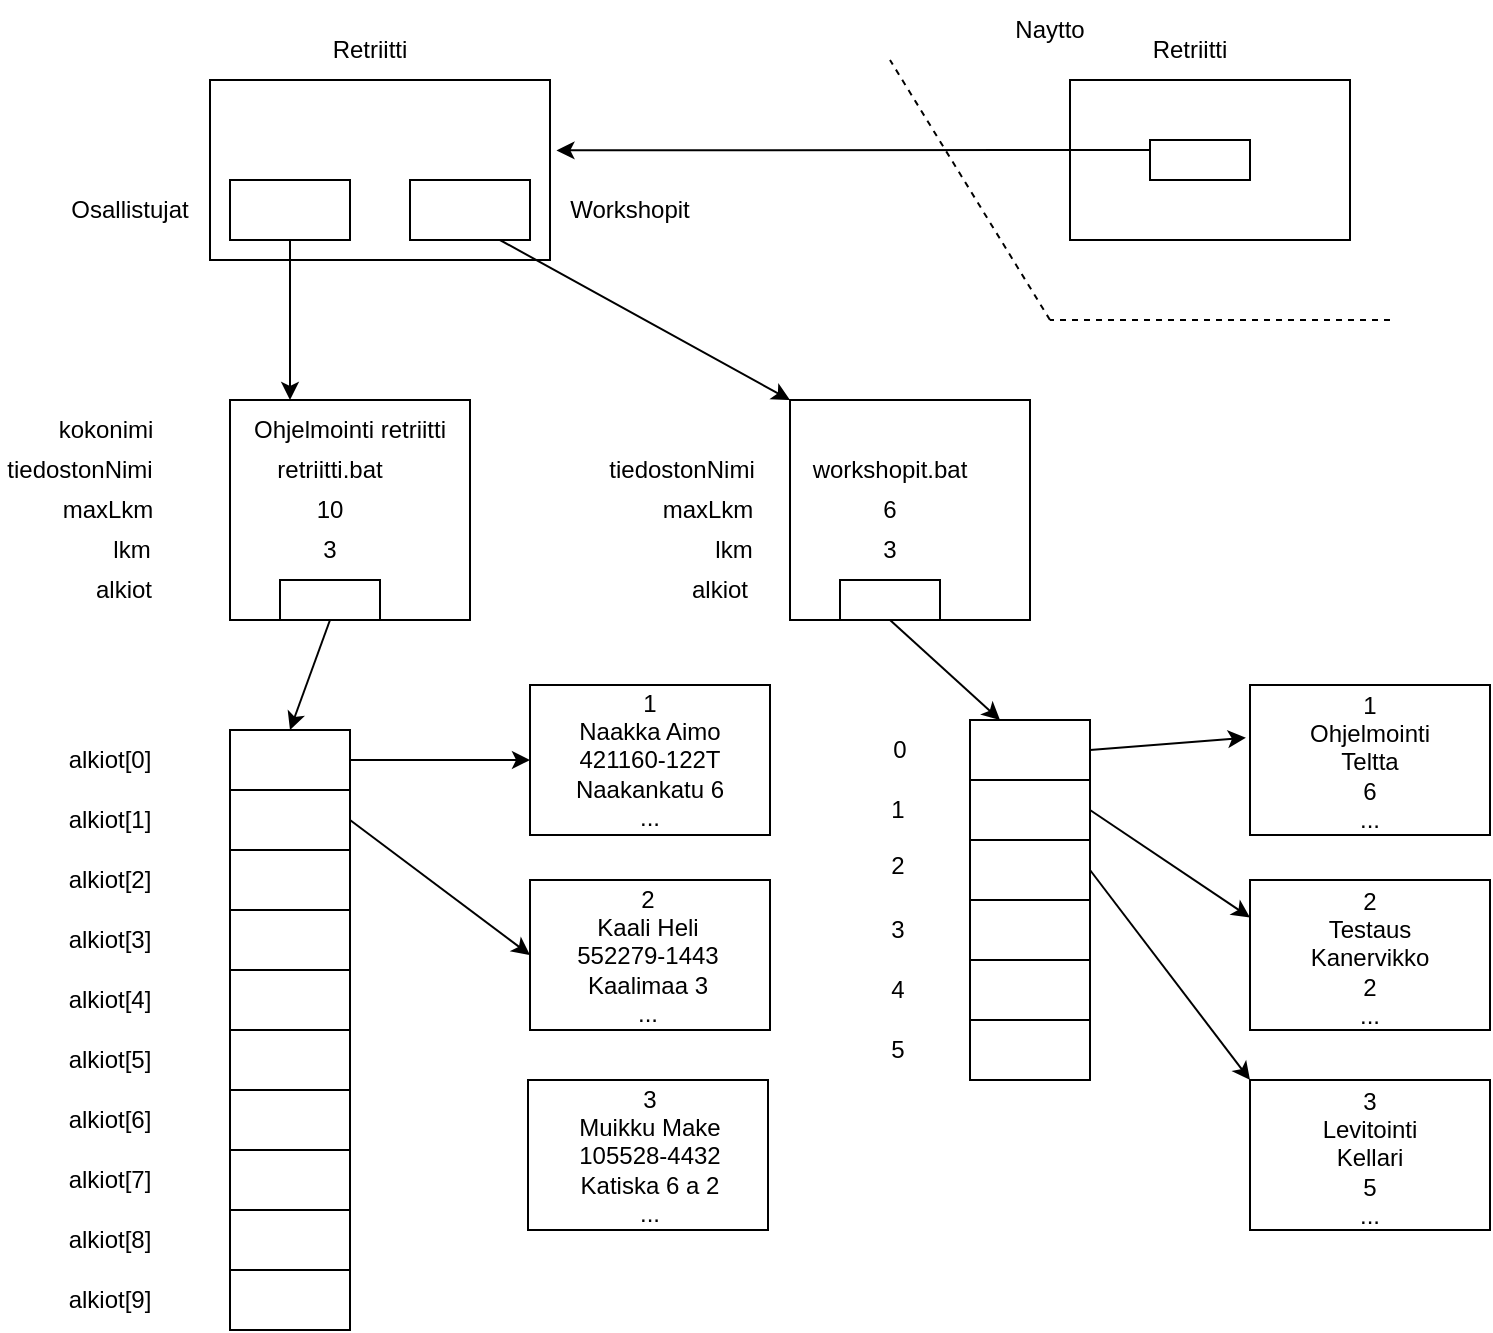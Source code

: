 <mxfile version="16.5.1" type="device"><diagram id="Mmqz316m3fJ7FH426WuO" name="Sivu-1"><mxGraphModel dx="1278" dy="649" grid="1" gridSize="10" guides="1" tooltips="1" connect="1" arrows="1" fold="1" page="1" pageScale="1" pageWidth="827" pageHeight="1169" math="0" shadow="0"><root><mxCell id="0"/><mxCell id="1" parent="0"/><mxCell id="rIq9WY1Twpq0BEaUXPf9-10" value="" style="rounded=0;whiteSpace=wrap;html=1;" vertex="1" parent="1"><mxGeometry x="160" y="240" width="120" height="110" as="geometry"/></mxCell><mxCell id="rIq9WY1Twpq0BEaUXPf9-1" value="" style="rounded=0;whiteSpace=wrap;html=1;" vertex="1" parent="1"><mxGeometry x="150" y="80" width="170" height="90" as="geometry"/></mxCell><mxCell id="rIq9WY1Twpq0BEaUXPf9-2" value="Retriitti" style="text;html=1;strokeColor=none;fillColor=none;align=center;verticalAlign=middle;whiteSpace=wrap;rounded=0;" vertex="1" parent="1"><mxGeometry x="200" y="50" width="60" height="30" as="geometry"/></mxCell><mxCell id="rIq9WY1Twpq0BEaUXPf9-3" value="" style="rounded=0;whiteSpace=wrap;html=1;" vertex="1" parent="1"><mxGeometry x="160" y="130" width="60" height="30" as="geometry"/></mxCell><mxCell id="rIq9WY1Twpq0BEaUXPf9-4" value="" style="rounded=0;whiteSpace=wrap;html=1;" vertex="1" parent="1"><mxGeometry x="250" y="130" width="60" height="30" as="geometry"/></mxCell><mxCell id="rIq9WY1Twpq0BEaUXPf9-5" value="Osallistujat" style="text;html=1;strokeColor=none;fillColor=none;align=center;verticalAlign=middle;whiteSpace=wrap;rounded=0;" vertex="1" parent="1"><mxGeometry x="80" y="130" width="60" height="30" as="geometry"/></mxCell><mxCell id="rIq9WY1Twpq0BEaUXPf9-6" value="Workshopit" style="text;html=1;strokeColor=none;fillColor=none;align=center;verticalAlign=middle;whiteSpace=wrap;rounded=0;" vertex="1" parent="1"><mxGeometry x="330" y="130" width="60" height="30" as="geometry"/></mxCell><mxCell id="rIq9WY1Twpq0BEaUXPf9-9" value="Ohjelmointi retriitti" style="text;html=1;strokeColor=none;fillColor=none;align=center;verticalAlign=middle;whiteSpace=wrap;rounded=0;" vertex="1" parent="1"><mxGeometry x="160" y="240" width="120" height="30" as="geometry"/></mxCell><mxCell id="rIq9WY1Twpq0BEaUXPf9-12" value="retriitti.bat" style="text;html=1;strokeColor=none;fillColor=none;align=center;verticalAlign=middle;whiteSpace=wrap;rounded=0;" vertex="1" parent="1"><mxGeometry x="180" y="260" width="60" height="30" as="geometry"/></mxCell><mxCell id="rIq9WY1Twpq0BEaUXPf9-14" value="10" style="text;html=1;strokeColor=none;fillColor=none;align=center;verticalAlign=middle;whiteSpace=wrap;rounded=0;" vertex="1" parent="1"><mxGeometry x="180" y="280" width="60" height="30" as="geometry"/></mxCell><mxCell id="rIq9WY1Twpq0BEaUXPf9-16" value="3" style="text;html=1;strokeColor=none;fillColor=none;align=center;verticalAlign=middle;whiteSpace=wrap;rounded=0;" vertex="1" parent="1"><mxGeometry x="180" y="300" width="60" height="30" as="geometry"/></mxCell><mxCell id="rIq9WY1Twpq0BEaUXPf9-19" value="" style="rounded=0;whiteSpace=wrap;html=1;" vertex="1" parent="1"><mxGeometry x="185" y="330" width="50" height="20" as="geometry"/></mxCell><mxCell id="rIq9WY1Twpq0BEaUXPf9-20" value="" style="endArrow=classic;html=1;rounded=0;entryX=0.25;entryY=0;entryDx=0;entryDy=0;" edge="1" parent="1" source="rIq9WY1Twpq0BEaUXPf9-3" target="rIq9WY1Twpq0BEaUXPf9-9"><mxGeometry width="50" height="50" relative="1" as="geometry"><mxPoint x="270" y="330" as="sourcePoint"/><mxPoint x="320" y="280" as="targetPoint"/></mxGeometry></mxCell><mxCell id="rIq9WY1Twpq0BEaUXPf9-21" value="" style="rounded=0;whiteSpace=wrap;html=1;" vertex="1" parent="1"><mxGeometry x="160" y="405" width="60" height="30" as="geometry"/></mxCell><mxCell id="rIq9WY1Twpq0BEaUXPf9-22" value="" style="rounded=0;whiteSpace=wrap;html=1;" vertex="1" parent="1"><mxGeometry x="160" y="435" width="60" height="30" as="geometry"/></mxCell><mxCell id="rIq9WY1Twpq0BEaUXPf9-23" value="" style="rounded=0;whiteSpace=wrap;html=1;" vertex="1" parent="1"><mxGeometry x="160" y="615" width="60" height="30" as="geometry"/></mxCell><mxCell id="rIq9WY1Twpq0BEaUXPf9-24" value="" style="rounded=0;whiteSpace=wrap;html=1;" vertex="1" parent="1"><mxGeometry x="160" y="465" width="60" height="30" as="geometry"/></mxCell><mxCell id="rIq9WY1Twpq0BEaUXPf9-25" value="" style="rounded=0;whiteSpace=wrap;html=1;" vertex="1" parent="1"><mxGeometry x="160" y="585" width="60" height="30" as="geometry"/></mxCell><mxCell id="rIq9WY1Twpq0BEaUXPf9-26" value="" style="rounded=0;whiteSpace=wrap;html=1;" vertex="1" parent="1"><mxGeometry x="160" y="495" width="60" height="30" as="geometry"/></mxCell><mxCell id="rIq9WY1Twpq0BEaUXPf9-27" value="" style="rounded=0;whiteSpace=wrap;html=1;" vertex="1" parent="1"><mxGeometry x="160" y="525" width="60" height="30" as="geometry"/></mxCell><mxCell id="rIq9WY1Twpq0BEaUXPf9-28" value="" style="rounded=0;whiteSpace=wrap;html=1;" vertex="1" parent="1"><mxGeometry x="160" y="555" width="60" height="30" as="geometry"/></mxCell><mxCell id="rIq9WY1Twpq0BEaUXPf9-30" value="" style="rounded=0;whiteSpace=wrap;html=1;" vertex="1" parent="1"><mxGeometry x="160" y="645" width="60" height="30" as="geometry"/></mxCell><mxCell id="rIq9WY1Twpq0BEaUXPf9-31" value="" style="rounded=0;whiteSpace=wrap;html=1;" vertex="1" parent="1"><mxGeometry x="160" y="675" width="60" height="30" as="geometry"/></mxCell><mxCell id="rIq9WY1Twpq0BEaUXPf9-32" value="alkiot[0]" style="text;html=1;strokeColor=none;fillColor=none;align=center;verticalAlign=middle;whiteSpace=wrap;rounded=0;" vertex="1" parent="1"><mxGeometry x="70" y="405" width="60" height="30" as="geometry"/></mxCell><mxCell id="rIq9WY1Twpq0BEaUXPf9-33" value="alkiot[1]" style="text;html=1;strokeColor=none;fillColor=none;align=center;verticalAlign=middle;whiteSpace=wrap;rounded=0;" vertex="1" parent="1"><mxGeometry x="70" y="435" width="60" height="30" as="geometry"/></mxCell><mxCell id="rIq9WY1Twpq0BEaUXPf9-34" value="alkiot[2]" style="text;html=1;strokeColor=none;fillColor=none;align=center;verticalAlign=middle;whiteSpace=wrap;rounded=0;" vertex="1" parent="1"><mxGeometry x="70" y="465" width="60" height="30" as="geometry"/></mxCell><mxCell id="rIq9WY1Twpq0BEaUXPf9-35" value="alkiot[3]" style="text;html=1;strokeColor=none;fillColor=none;align=center;verticalAlign=middle;whiteSpace=wrap;rounded=0;" vertex="1" parent="1"><mxGeometry x="70" y="495" width="60" height="30" as="geometry"/></mxCell><mxCell id="rIq9WY1Twpq0BEaUXPf9-36" value="alkiot[4]" style="text;html=1;strokeColor=none;fillColor=none;align=center;verticalAlign=middle;whiteSpace=wrap;rounded=0;" vertex="1" parent="1"><mxGeometry x="70" y="525" width="60" height="30" as="geometry"/></mxCell><mxCell id="rIq9WY1Twpq0BEaUXPf9-37" value="alkiot[5]" style="text;html=1;strokeColor=none;fillColor=none;align=center;verticalAlign=middle;whiteSpace=wrap;rounded=0;" vertex="1" parent="1"><mxGeometry x="70" y="555" width="60" height="30" as="geometry"/></mxCell><mxCell id="rIq9WY1Twpq0BEaUXPf9-38" value="alkiot[6]" style="text;html=1;strokeColor=none;fillColor=none;align=center;verticalAlign=middle;whiteSpace=wrap;rounded=0;" vertex="1" parent="1"><mxGeometry x="70" y="585" width="60" height="30" as="geometry"/></mxCell><mxCell id="rIq9WY1Twpq0BEaUXPf9-39" value="alkiot[7]" style="text;html=1;strokeColor=none;fillColor=none;align=center;verticalAlign=middle;whiteSpace=wrap;rounded=0;" vertex="1" parent="1"><mxGeometry x="70" y="615" width="60" height="30" as="geometry"/></mxCell><mxCell id="rIq9WY1Twpq0BEaUXPf9-40" value="alkiot[8]" style="text;html=1;strokeColor=none;fillColor=none;align=center;verticalAlign=middle;whiteSpace=wrap;rounded=0;" vertex="1" parent="1"><mxGeometry x="70" y="645" width="60" height="30" as="geometry"/></mxCell><mxCell id="rIq9WY1Twpq0BEaUXPf9-41" value="alkiot[9]" style="text;html=1;strokeColor=none;fillColor=none;align=center;verticalAlign=middle;whiteSpace=wrap;rounded=0;" vertex="1" parent="1"><mxGeometry x="70" y="675" width="60" height="30" as="geometry"/></mxCell><mxCell id="rIq9WY1Twpq0BEaUXPf9-42" value="" style="rounded=0;whiteSpace=wrap;html=1;" vertex="1" parent="1"><mxGeometry x="310" y="382.5" width="120" height="75" as="geometry"/></mxCell><mxCell id="rIq9WY1Twpq0BEaUXPf9-43" value="1&lt;br&gt;Naakka Aimo&lt;br&gt;421160-122T&lt;br&gt;Naakankatu 6&lt;br&gt;..." style="text;html=1;strokeColor=none;fillColor=none;align=center;verticalAlign=middle;whiteSpace=wrap;rounded=0;" vertex="1" parent="1"><mxGeometry x="325" y="390" width="90" height="60" as="geometry"/></mxCell><mxCell id="rIq9WY1Twpq0BEaUXPf9-44" value="" style="endArrow=classic;html=1;rounded=0;exitX=0.5;exitY=1;exitDx=0;exitDy=0;entryX=0.5;entryY=0;entryDx=0;entryDy=0;" edge="1" parent="1" source="rIq9WY1Twpq0BEaUXPf9-19" target="rIq9WY1Twpq0BEaUXPf9-21"><mxGeometry width="50" height="50" relative="1" as="geometry"><mxPoint x="370" y="490" as="sourcePoint"/><mxPoint x="420" y="440" as="targetPoint"/></mxGeometry></mxCell><mxCell id="rIq9WY1Twpq0BEaUXPf9-45" value="" style="endArrow=classic;html=1;rounded=0;entryX=0;entryY=0.5;entryDx=0;entryDy=0;" edge="1" parent="1" source="rIq9WY1Twpq0BEaUXPf9-21" target="rIq9WY1Twpq0BEaUXPf9-42"><mxGeometry width="50" height="50" relative="1" as="geometry"><mxPoint x="370" y="490" as="sourcePoint"/><mxPoint x="420" y="440" as="targetPoint"/></mxGeometry></mxCell><mxCell id="rIq9WY1Twpq0BEaUXPf9-46" value="" style="rounded=0;whiteSpace=wrap;html=1;" vertex="1" parent="1"><mxGeometry x="310" y="480" width="120" height="75" as="geometry"/></mxCell><mxCell id="rIq9WY1Twpq0BEaUXPf9-47" value="2&lt;br&gt;Kaali Heli&lt;br&gt;552279-1443&lt;br&gt;Kaalimaa 3&lt;br&gt;..." style="text;html=1;strokeColor=none;fillColor=none;align=center;verticalAlign=middle;whiteSpace=wrap;rounded=0;" vertex="1" parent="1"><mxGeometry x="324" y="487.5" width="90" height="60" as="geometry"/></mxCell><mxCell id="rIq9WY1Twpq0BEaUXPf9-48" value="" style="endArrow=classic;html=1;rounded=0;exitX=1;exitY=0.5;exitDx=0;exitDy=0;entryX=0;entryY=0.5;entryDx=0;entryDy=0;" edge="1" parent="1" source="rIq9WY1Twpq0BEaUXPf9-22" target="rIq9WY1Twpq0BEaUXPf9-46"><mxGeometry width="50" height="50" relative="1" as="geometry"><mxPoint x="370" y="480" as="sourcePoint"/><mxPoint x="420" y="430" as="targetPoint"/></mxGeometry></mxCell><mxCell id="rIq9WY1Twpq0BEaUXPf9-49" value="" style="rounded=0;whiteSpace=wrap;html=1;" vertex="1" parent="1"><mxGeometry x="309" y="580" width="120" height="75" as="geometry"/></mxCell><mxCell id="rIq9WY1Twpq0BEaUXPf9-50" value="3&lt;br&gt;Muikku Make&lt;br&gt;105528-4432&lt;br&gt;Katiska 6 a 2&lt;br&gt;..." style="text;html=1;strokeColor=none;fillColor=none;align=center;verticalAlign=middle;whiteSpace=wrap;rounded=0;" vertex="1" parent="1"><mxGeometry x="325" y="587.5" width="90" height="60" as="geometry"/></mxCell><mxCell id="rIq9WY1Twpq0BEaUXPf9-51" value="" style="rounded=0;whiteSpace=wrap;html=1;" vertex="1" parent="1"><mxGeometry x="440" y="240" width="120" height="110" as="geometry"/></mxCell><mxCell id="rIq9WY1Twpq0BEaUXPf9-52" value="tiedostonNimi" style="text;html=1;strokeColor=none;fillColor=none;align=center;verticalAlign=middle;whiteSpace=wrap;rounded=0;" vertex="1" parent="1"><mxGeometry x="356" y="260" width="60" height="30" as="geometry"/></mxCell><mxCell id="rIq9WY1Twpq0BEaUXPf9-8" value="kokonimi" style="text;html=1;strokeColor=none;fillColor=none;align=center;verticalAlign=middle;whiteSpace=wrap;rounded=0;" vertex="1" parent="1"><mxGeometry x="68" y="240" width="60" height="30" as="geometry"/></mxCell><mxCell id="rIq9WY1Twpq0BEaUXPf9-11" value="tiedostonNimi" style="text;html=1;strokeColor=none;fillColor=none;align=center;verticalAlign=middle;whiteSpace=wrap;rounded=0;" vertex="1" parent="1"><mxGeometry x="45" y="260" width="80" height="30" as="geometry"/></mxCell><mxCell id="rIq9WY1Twpq0BEaUXPf9-13" value="maxLkm&lt;span style=&quot;color: rgba(0 , 0 , 0 , 0) ; font-family: monospace ; font-size: 0px&quot;&gt;%3CmxGraphModel%3E%3Croot%3E%3CmxCell%20id%3D%220%22%2F%3E%3CmxCell%20id%3D%221%22%20parent%3D%220%22%2F%3E%3CmxCell%20id%3D%222%22%20value%3D%22%22%20style%3D%22rounded%3D0%3BwhiteSpace%3Dwrap%3Bhtml%3D1%3B%22%20vertex%3D%221%22%20parent%3D%221%22%3E%3CmxGeometry%20x%3D%22170%22%20y%3D%22320%22%20width%3D%2260%22%20height%3D%2230%22%20as%3D%22geometry%22%2F%3E%3C%2FmxCell%3E%3C%2Froot%3E%3C%2FmxGraphModel%3E&lt;/span&gt;" style="text;html=1;strokeColor=none;fillColor=none;align=center;verticalAlign=middle;whiteSpace=wrap;rounded=0;" vertex="1" parent="1"><mxGeometry x="69" y="280" width="60" height="30" as="geometry"/></mxCell><mxCell id="rIq9WY1Twpq0BEaUXPf9-15" value="lkm" style="text;html=1;strokeColor=none;fillColor=none;align=center;verticalAlign=middle;whiteSpace=wrap;rounded=0;" vertex="1" parent="1"><mxGeometry x="81" y="300" width="60" height="30" as="geometry"/></mxCell><mxCell id="rIq9WY1Twpq0BEaUXPf9-17" value="alkiot" style="text;html=1;strokeColor=none;fillColor=none;align=center;verticalAlign=middle;whiteSpace=wrap;rounded=0;" vertex="1" parent="1"><mxGeometry x="77" y="320" width="60" height="30" as="geometry"/></mxCell><mxCell id="rIq9WY1Twpq0BEaUXPf9-53" value="maxLkm&lt;span style=&quot;color: rgba(0 , 0 , 0 , 0) ; font-family: monospace ; font-size: 0px&quot;&gt;%3CmxGraphModel%3E%3Croot%3E%3CmxCell%20id%3D%220%22%2F%3E%3CmxCell%20id%3D%221%22%20parent%3D%220%22%2F%3E%3CmxCell%20id%3D%222%22%20value%3D%22%22%20style%3D%22rounded%3D0%3BwhiteSpace%3Dwrap%3Bhtml%3D1%3B%22%20vertex%3D%221%22%20parent%3D%221%22%3E%3CmxGeometry%20x%3D%22170%22%20y%3D%22320%22%20width%3D%2260%22%20height%3D%2230%22%20as%3D%22geometry%22%2F%3E%3C%2FmxCell%3E%3C%2Froot%3E%3C%2FmxGraphModel%3E&lt;/span&gt;" style="text;html=1;strokeColor=none;fillColor=none;align=center;verticalAlign=middle;whiteSpace=wrap;rounded=0;" vertex="1" parent="1"><mxGeometry x="369" y="280" width="60" height="30" as="geometry"/></mxCell><mxCell id="rIq9WY1Twpq0BEaUXPf9-54" value="lkm" style="text;html=1;strokeColor=none;fillColor=none;align=center;verticalAlign=middle;whiteSpace=wrap;rounded=0;" vertex="1" parent="1"><mxGeometry x="382" y="300" width="60" height="30" as="geometry"/></mxCell><mxCell id="rIq9WY1Twpq0BEaUXPf9-55" value="alkiot" style="text;html=1;strokeColor=none;fillColor=none;align=center;verticalAlign=middle;whiteSpace=wrap;rounded=0;" vertex="1" parent="1"><mxGeometry x="375" y="320" width="60" height="30" as="geometry"/></mxCell><mxCell id="rIq9WY1Twpq0BEaUXPf9-56" value="workshopit.bat" style="text;html=1;strokeColor=none;fillColor=none;align=center;verticalAlign=middle;whiteSpace=wrap;rounded=0;" vertex="1" parent="1"><mxGeometry x="460" y="260" width="60" height="30" as="geometry"/></mxCell><mxCell id="rIq9WY1Twpq0BEaUXPf9-57" value="6" style="text;html=1;strokeColor=none;fillColor=none;align=center;verticalAlign=middle;whiteSpace=wrap;rounded=0;" vertex="1" parent="1"><mxGeometry x="460" y="280" width="60" height="30" as="geometry"/></mxCell><mxCell id="rIq9WY1Twpq0BEaUXPf9-58" value="3" style="text;html=1;strokeColor=none;fillColor=none;align=center;verticalAlign=middle;whiteSpace=wrap;rounded=0;" vertex="1" parent="1"><mxGeometry x="460" y="300" width="60" height="30" as="geometry"/></mxCell><mxCell id="rIq9WY1Twpq0BEaUXPf9-59" value="" style="rounded=0;whiteSpace=wrap;html=1;" vertex="1" parent="1"><mxGeometry x="465" y="330" width="50" height="20" as="geometry"/></mxCell><mxCell id="rIq9WY1Twpq0BEaUXPf9-60" value="" style="rounded=0;whiteSpace=wrap;html=1;" vertex="1" parent="1"><mxGeometry x="530" y="400" width="60" height="30" as="geometry"/></mxCell><mxCell id="rIq9WY1Twpq0BEaUXPf9-61" value="" style="rounded=0;whiteSpace=wrap;html=1;" vertex="1" parent="1"><mxGeometry x="530" y="430" width="60" height="30" as="geometry"/></mxCell><mxCell id="rIq9WY1Twpq0BEaUXPf9-62" value="" style="rounded=0;whiteSpace=wrap;html=1;" vertex="1" parent="1"><mxGeometry x="530" y="460" width="60" height="30" as="geometry"/></mxCell><mxCell id="rIq9WY1Twpq0BEaUXPf9-63" value="" style="rounded=0;whiteSpace=wrap;html=1;" vertex="1" parent="1"><mxGeometry x="530" y="490" width="60" height="30" as="geometry"/></mxCell><mxCell id="rIq9WY1Twpq0BEaUXPf9-64" value="" style="rounded=0;whiteSpace=wrap;html=1;" vertex="1" parent="1"><mxGeometry x="530" y="520" width="60" height="30" as="geometry"/></mxCell><mxCell id="rIq9WY1Twpq0BEaUXPf9-65" value="" style="rounded=0;whiteSpace=wrap;html=1;" vertex="1" parent="1"><mxGeometry x="530" y="550" width="60" height="30" as="geometry"/></mxCell><mxCell id="rIq9WY1Twpq0BEaUXPf9-66" value="0" style="text;html=1;strokeColor=none;fillColor=none;align=center;verticalAlign=middle;whiteSpace=wrap;rounded=0;" vertex="1" parent="1"><mxGeometry x="465" y="400" width="60" height="30" as="geometry"/></mxCell><mxCell id="rIq9WY1Twpq0BEaUXPf9-68" value="2" style="text;html=1;strokeColor=none;fillColor=none;align=center;verticalAlign=middle;whiteSpace=wrap;rounded=0;" vertex="1" parent="1"><mxGeometry x="464" y="457.5" width="60" height="30" as="geometry"/></mxCell><mxCell id="rIq9WY1Twpq0BEaUXPf9-69" value="3" style="text;html=1;strokeColor=none;fillColor=none;align=center;verticalAlign=middle;whiteSpace=wrap;rounded=0;" vertex="1" parent="1"><mxGeometry x="464" y="490" width="60" height="30" as="geometry"/></mxCell><mxCell id="rIq9WY1Twpq0BEaUXPf9-70" value="4" style="text;html=1;strokeColor=none;fillColor=none;align=center;verticalAlign=middle;whiteSpace=wrap;rounded=0;" vertex="1" parent="1"><mxGeometry x="464" y="520" width="60" height="30" as="geometry"/></mxCell><mxCell id="rIq9WY1Twpq0BEaUXPf9-71" value="5" style="text;html=1;strokeColor=none;fillColor=none;align=center;verticalAlign=middle;whiteSpace=wrap;rounded=0;" vertex="1" parent="1"><mxGeometry x="464" y="550" width="60" height="30" as="geometry"/></mxCell><mxCell id="rIq9WY1Twpq0BEaUXPf9-75" value="1" style="text;html=1;strokeColor=none;fillColor=none;align=center;verticalAlign=middle;whiteSpace=wrap;rounded=0;" vertex="1" parent="1"><mxGeometry x="464" y="430" width="60" height="30" as="geometry"/></mxCell><mxCell id="rIq9WY1Twpq0BEaUXPf9-76" value="" style="rounded=0;whiteSpace=wrap;html=1;" vertex="1" parent="1"><mxGeometry x="670" y="382.5" width="120" height="75" as="geometry"/></mxCell><mxCell id="rIq9WY1Twpq0BEaUXPf9-77" value="1&lt;br&gt;Ohjelmointi&lt;br&gt;Teltta&lt;br&gt;6&lt;br&gt;..." style="text;html=1;strokeColor=none;fillColor=none;align=center;verticalAlign=middle;whiteSpace=wrap;rounded=0;" vertex="1" parent="1"><mxGeometry x="700" y="382.5" width="60" height="77.5" as="geometry"/></mxCell><mxCell id="rIq9WY1Twpq0BEaUXPf9-79" value="" style="rounded=0;whiteSpace=wrap;html=1;" vertex="1" parent="1"><mxGeometry x="670" y="480" width="120" height="75" as="geometry"/></mxCell><mxCell id="rIq9WY1Twpq0BEaUXPf9-80" value="2&lt;br&gt;Testaus&lt;br&gt;Kanervikko&lt;br&gt;2&lt;br&gt;..." style="text;html=1;strokeColor=none;fillColor=none;align=center;verticalAlign=middle;whiteSpace=wrap;rounded=0;" vertex="1" parent="1"><mxGeometry x="700" y="480" width="60" height="77.5" as="geometry"/></mxCell><mxCell id="rIq9WY1Twpq0BEaUXPf9-81" value="" style="rounded=0;whiteSpace=wrap;html=1;" vertex="1" parent="1"><mxGeometry x="670" y="580" width="120" height="75" as="geometry"/></mxCell><mxCell id="rIq9WY1Twpq0BEaUXPf9-82" value="3&lt;br&gt;Levitointi&lt;br&gt;Kellari&lt;br&gt;5&lt;br&gt;..." style="text;html=1;strokeColor=none;fillColor=none;align=center;verticalAlign=middle;whiteSpace=wrap;rounded=0;" vertex="1" parent="1"><mxGeometry x="700" y="580" width="60" height="77.5" as="geometry"/></mxCell><mxCell id="rIq9WY1Twpq0BEaUXPf9-83" value="" style="endArrow=classic;html=1;rounded=0;exitX=0.75;exitY=1;exitDx=0;exitDy=0;entryX=0;entryY=0;entryDx=0;entryDy=0;" edge="1" parent="1" source="rIq9WY1Twpq0BEaUXPf9-4" target="rIq9WY1Twpq0BEaUXPf9-51"><mxGeometry width="50" height="50" relative="1" as="geometry"><mxPoint x="540" y="460" as="sourcePoint"/><mxPoint x="590" y="410" as="targetPoint"/></mxGeometry></mxCell><mxCell id="rIq9WY1Twpq0BEaUXPf9-84" value="" style="endArrow=classic;html=1;rounded=0;exitX=0.5;exitY=1;exitDx=0;exitDy=0;entryX=0.25;entryY=0;entryDx=0;entryDy=0;" edge="1" parent="1" source="rIq9WY1Twpq0BEaUXPf9-59" target="rIq9WY1Twpq0BEaUXPf9-60"><mxGeometry width="50" height="50" relative="1" as="geometry"><mxPoint x="540" y="460" as="sourcePoint"/><mxPoint x="590" y="410" as="targetPoint"/></mxGeometry></mxCell><mxCell id="rIq9WY1Twpq0BEaUXPf9-86" value="" style="endArrow=classic;html=1;rounded=0;entryX=-0.017;entryY=0.351;entryDx=0;entryDy=0;entryPerimeter=0;exitX=1;exitY=0.5;exitDx=0;exitDy=0;" edge="1" parent="1"><mxGeometry width="50" height="50" relative="1" as="geometry"><mxPoint x="590" y="415" as="sourcePoint"/><mxPoint x="667.96" y="408.825" as="targetPoint"/></mxGeometry></mxCell><mxCell id="rIq9WY1Twpq0BEaUXPf9-87" value="" style="endArrow=classic;html=1;rounded=0;entryX=0;entryY=0.25;entryDx=0;entryDy=0;exitX=1;exitY=0.5;exitDx=0;exitDy=0;" edge="1" parent="1" source="rIq9WY1Twpq0BEaUXPf9-61" target="rIq9WY1Twpq0BEaUXPf9-79"><mxGeometry width="50" height="50" relative="1" as="geometry"><mxPoint x="600" y="425" as="sourcePoint"/><mxPoint x="677.96" y="418.825" as="targetPoint"/></mxGeometry></mxCell><mxCell id="rIq9WY1Twpq0BEaUXPf9-88" value="" style="endArrow=classic;html=1;rounded=0;entryX=0;entryY=0;entryDx=0;entryDy=0;exitX=1;exitY=0.5;exitDx=0;exitDy=0;" edge="1" parent="1" source="rIq9WY1Twpq0BEaUXPf9-62" target="rIq9WY1Twpq0BEaUXPf9-81"><mxGeometry width="50" height="50" relative="1" as="geometry"><mxPoint x="610" y="435" as="sourcePoint"/><mxPoint x="687.96" y="428.825" as="targetPoint"/></mxGeometry></mxCell><mxCell id="rIq9WY1Twpq0BEaUXPf9-89" value="" style="rounded=0;whiteSpace=wrap;html=1;" vertex="1" parent="1"><mxGeometry x="580" y="80" width="140" height="80" as="geometry"/></mxCell><mxCell id="rIq9WY1Twpq0BEaUXPf9-90" value="" style="endArrow=none;dashed=1;html=1;rounded=0;" edge="1" parent="1"><mxGeometry width="50" height="50" relative="1" as="geometry"><mxPoint x="570" y="200" as="sourcePoint"/><mxPoint x="490" y="70" as="targetPoint"/></mxGeometry></mxCell><mxCell id="rIq9WY1Twpq0BEaUXPf9-91" value="" style="endArrow=none;dashed=1;html=1;rounded=0;" edge="1" parent="1"><mxGeometry width="50" height="50" relative="1" as="geometry"><mxPoint x="740" y="200" as="sourcePoint"/><mxPoint x="570" y="200" as="targetPoint"/></mxGeometry></mxCell><mxCell id="rIq9WY1Twpq0BEaUXPf9-92" value="Naytto" style="text;html=1;strokeColor=none;fillColor=none;align=center;verticalAlign=middle;whiteSpace=wrap;rounded=0;" vertex="1" parent="1"><mxGeometry x="540" y="40" width="60" height="30" as="geometry"/></mxCell><mxCell id="rIq9WY1Twpq0BEaUXPf9-93" value="" style="rounded=0;whiteSpace=wrap;html=1;" vertex="1" parent="1"><mxGeometry x="620" y="110" width="50" height="20" as="geometry"/></mxCell><mxCell id="rIq9WY1Twpq0BEaUXPf9-94" value="" style="endArrow=classic;html=1;rounded=0;entryX=1.019;entryY=0.391;entryDx=0;entryDy=0;entryPerimeter=0;exitX=0;exitY=0.25;exitDx=0;exitDy=0;" edge="1" parent="1" source="rIq9WY1Twpq0BEaUXPf9-93" target="rIq9WY1Twpq0BEaUXPf9-1"><mxGeometry width="50" height="50" relative="1" as="geometry"><mxPoint x="570" y="160" as="sourcePoint"/><mxPoint x="620" y="110" as="targetPoint"/></mxGeometry></mxCell><mxCell id="rIq9WY1Twpq0BEaUXPf9-95" value="Retriitti" style="text;html=1;strokeColor=none;fillColor=none;align=center;verticalAlign=middle;whiteSpace=wrap;rounded=0;" vertex="1" parent="1"><mxGeometry x="610" y="50" width="60" height="30" as="geometry"/></mxCell></root></mxGraphModel></diagram></mxfile>